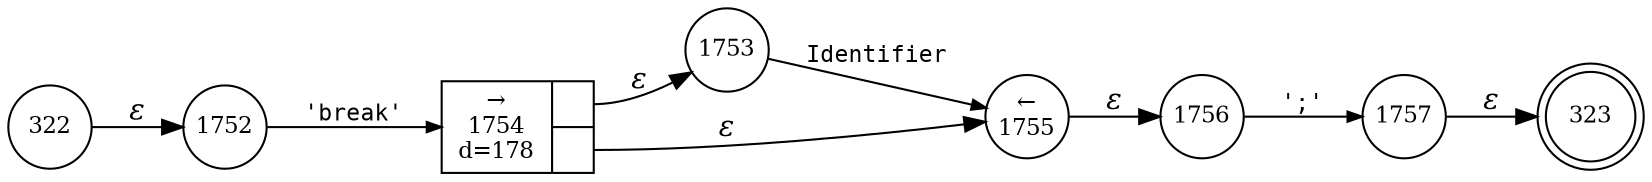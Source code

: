 digraph ATN {
rankdir=LR;
s323[fontsize=11, label="323", shape=doublecircle, fixedsize=true, width=.6];
s322[fontsize=11,label="322", shape=circle, fixedsize=true, width=.55, peripheries=1];
s1752[fontsize=11,label="1752", shape=circle, fixedsize=true, width=.55, peripheries=1];
s1753[fontsize=11,label="1753", shape=circle, fixedsize=true, width=.55, peripheries=1];
s1754[fontsize=11,label="{&rarr;\n1754\nd=178|{<p0>|<p1>}}", shape=record, fixedsize=false, peripheries=1];
s1755[fontsize=11,label="&larr;\n1755", shape=circle, fixedsize=true, width=.55, peripheries=1];
s1756[fontsize=11,label="1756", shape=circle, fixedsize=true, width=.55, peripheries=1];
s1757[fontsize=11,label="1757", shape=circle, fixedsize=true, width=.55, peripheries=1];
s322 -> s1752 [fontname="Times-Italic", label="&epsilon;"];
s1752 -> s1754 [fontsize=11, fontname="Courier", arrowsize=.7, label = "'break'", arrowhead = normal];
s1754:p0 -> s1753 [fontname="Times-Italic", label="&epsilon;"];
s1754:p1 -> s1755 [fontname="Times-Italic", label="&epsilon;"];
s1753 -> s1755 [fontsize=11, fontname="Courier", arrowsize=.7, label = "Identifier", arrowhead = normal];
s1755 -> s1756 [fontname="Times-Italic", label="&epsilon;"];
s1756 -> s1757 [fontsize=11, fontname="Courier", arrowsize=.7, label = "';'", arrowhead = normal];
s1757 -> s323 [fontname="Times-Italic", label="&epsilon;"];
}